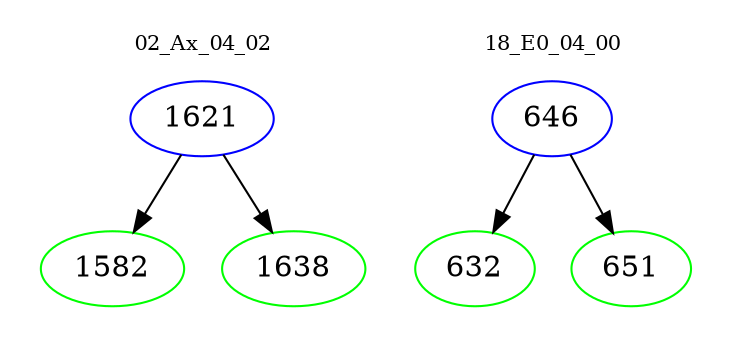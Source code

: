 digraph{
subgraph cluster_0 {
color = white
label = "02_Ax_04_02";
fontsize=10;
T0_1621 [label="1621", color="blue"]
T0_1621 -> T0_1582 [color="black"]
T0_1582 [label="1582", color="green"]
T0_1621 -> T0_1638 [color="black"]
T0_1638 [label="1638", color="green"]
}
subgraph cluster_1 {
color = white
label = "18_E0_04_00";
fontsize=10;
T1_646 [label="646", color="blue"]
T1_646 -> T1_632 [color="black"]
T1_632 [label="632", color="green"]
T1_646 -> T1_651 [color="black"]
T1_651 [label="651", color="green"]
}
}
